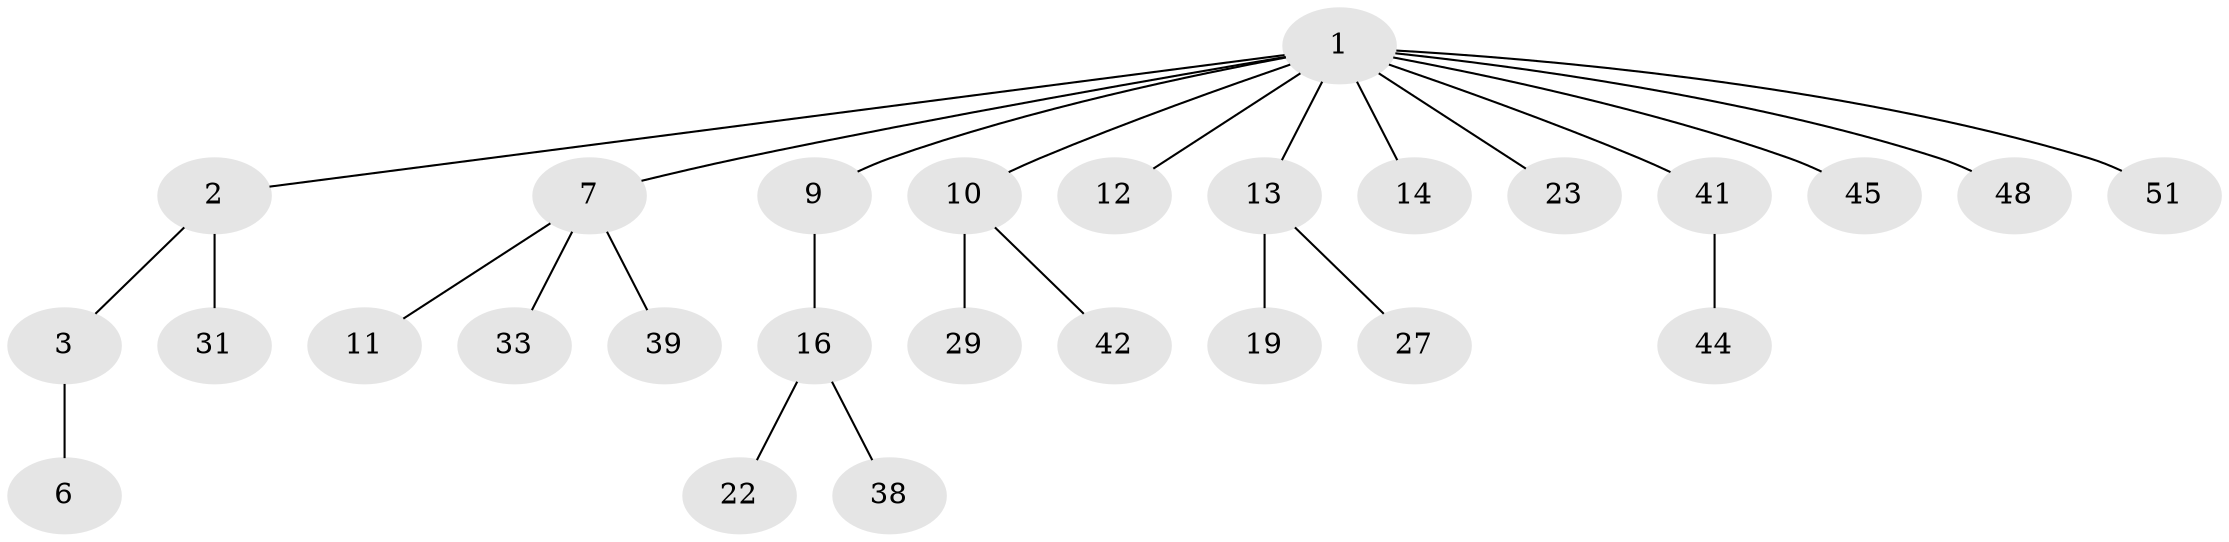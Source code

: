 // original degree distribution, {5: 0.03636363636363636, 9: 0.01818181818181818, 2: 0.2, 3: 0.12727272727272726, 7: 0.01818181818181818, 1: 0.5636363636363636, 4: 0.03636363636363636}
// Generated by graph-tools (version 1.1) at 2025/15/03/09/25 04:15:34]
// undirected, 27 vertices, 26 edges
graph export_dot {
graph [start="1"]
  node [color=gray90,style=filled];
  1 [super="+4"];
  2 [super="+15+26+20+54+47+21+36"];
  3;
  6;
  7 [super="+8+17"];
  9;
  10 [super="+18+28"];
  11 [super="+34"];
  12;
  13;
  14 [super="+55"];
  16;
  19 [super="+50+25"];
  22 [super="+35"];
  23 [super="+52+53+43"];
  27;
  29;
  31;
  33;
  38;
  39;
  41;
  42;
  44;
  45;
  48;
  51;
  1 -- 2;
  1 -- 7;
  1 -- 12;
  1 -- 41;
  1 -- 9;
  1 -- 10;
  1 -- 13;
  1 -- 45;
  1 -- 14;
  1 -- 48;
  1 -- 51;
  1 -- 23;
  2 -- 3;
  2 -- 31;
  3 -- 6;
  7 -- 33;
  7 -- 11;
  7 -- 39;
  9 -- 16;
  10 -- 29;
  10 -- 42;
  13 -- 19;
  13 -- 27;
  16 -- 22;
  16 -- 38;
  41 -- 44;
}
